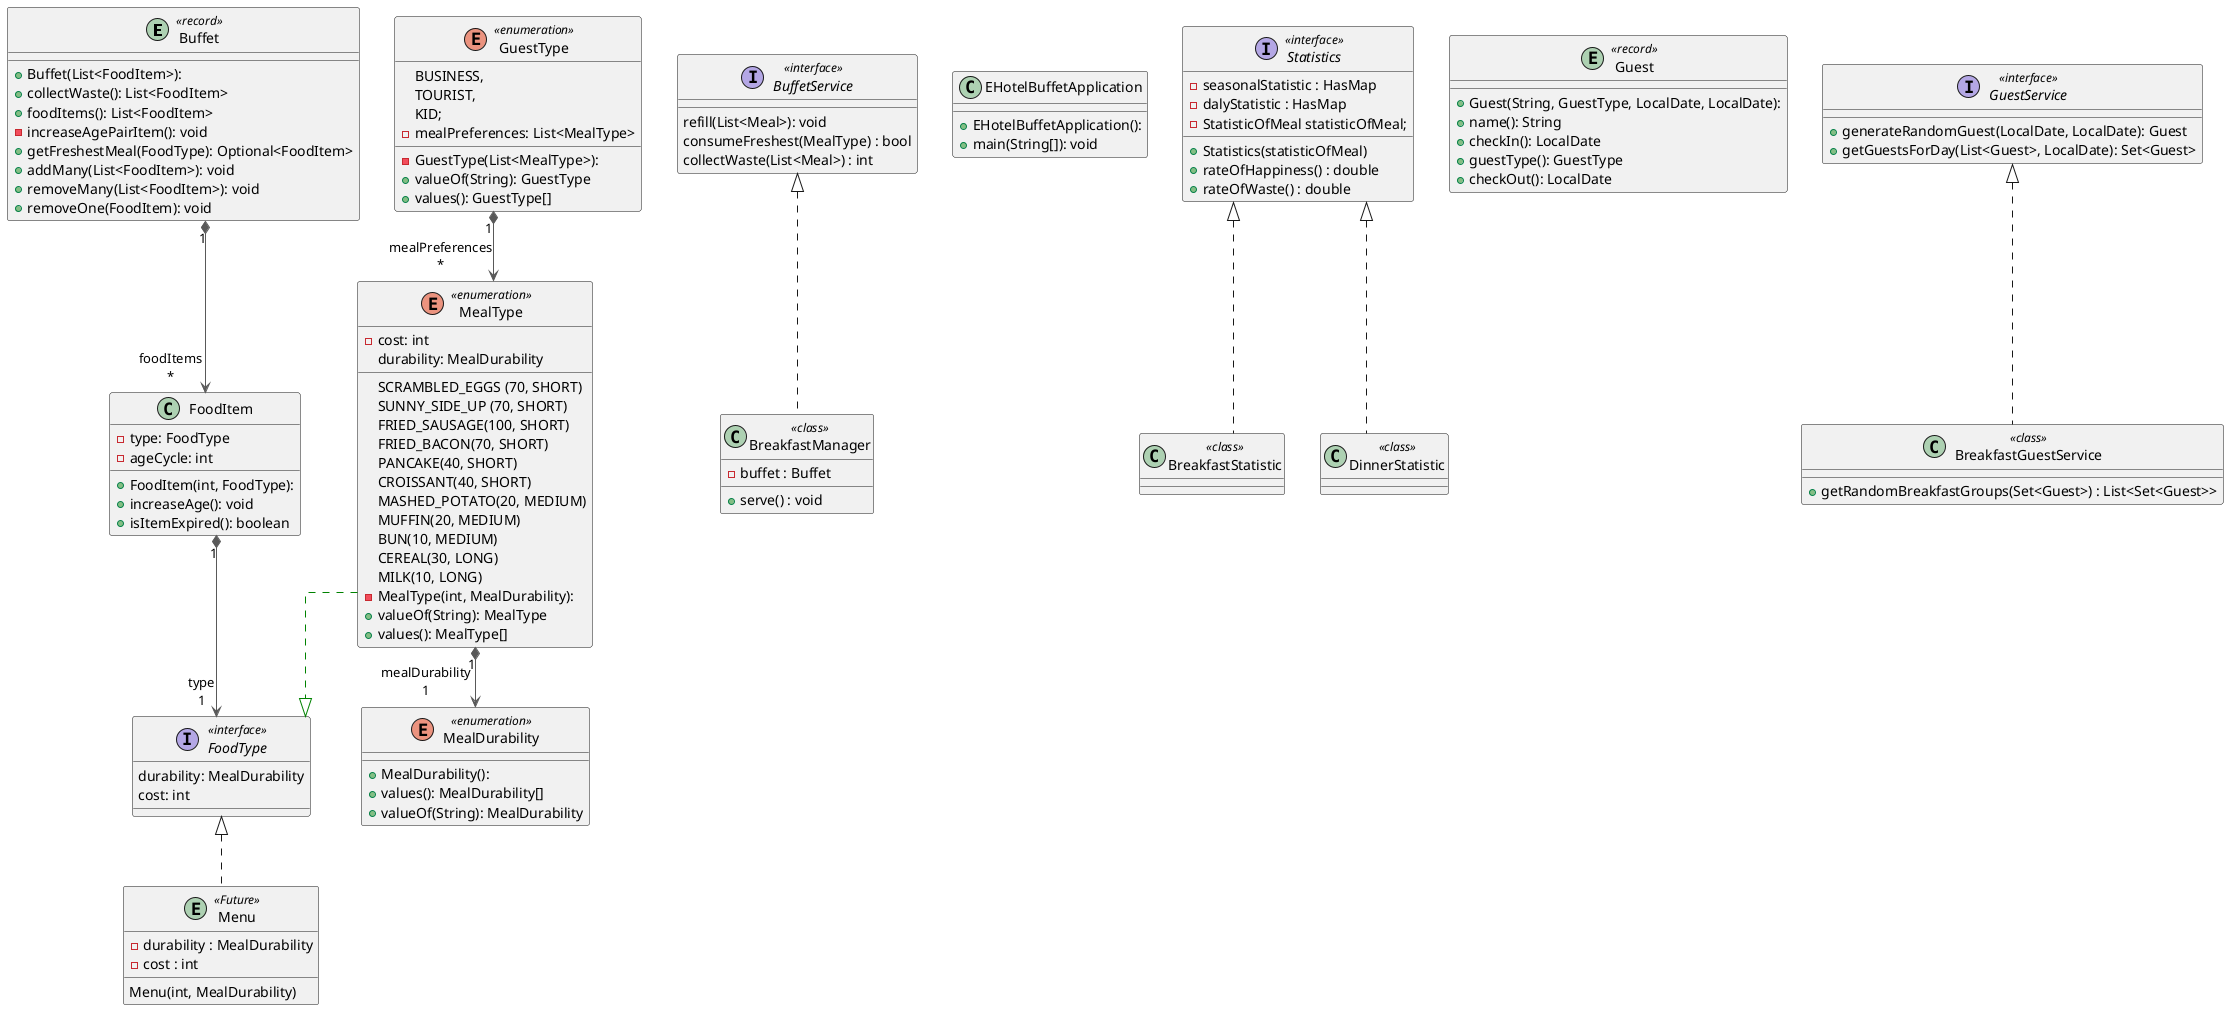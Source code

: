 @startuml


top to bottom direction
skinparam linetype ortho
entity Buffet << record >> {

  + Buffet(List<FoodItem>):
  + collectWaste(): List<FoodItem>
  + foodItems(): List<FoodItem>
  - increaseAgePairItem(): void
  + getFreshestMeal(FoodType): Optional<FoodItem>
  + addMany(List<FoodItem>): void
  + removeMany(List<FoodItem>): void
  + removeOne(FoodItem): void
}
interface BuffetService << interface >>{
refill(List<Meal>): void
consumeFreshest(MealType) : bool
collectWaste(List<Meal>) : int
}

class EHotelBuffetApplication {
  + EHotelBuffetApplication():
  + main(String[]): void
}
class BreakfastStatistic << class >> implements Statistics {

}
class DinnerStatistic << class >> implements Statistics {

}
interface Statistics << interface >> {
- seasonalStatistic : HasMap
- dalyStatistic : HasMap
    -StatisticOfMeal statisticOfMeal;
 +Statistics(statisticOfMeal)
+ rateOfHappiness() : double
+ rateOfWaste() : double
}
class BreakfastManager << class >> implements BuffetService {
-buffet : Buffet
 + serve() : void
}
entity Guest << record >> {
  + Guest(String, GuestType, LocalDate, LocalDate):
  + name(): String
  + checkIn(): LocalDate
  + guestType(): GuestType
  + checkOut(): LocalDate
}
class BreakfastGuestService << class >> implements GuestService{
+ getRandomBreakfastGroups(Set<Guest>) : List<Set<Guest>>
}
interface GuestService << interface >> {
  + generateRandomGuest(LocalDate, LocalDate): Guest
  + getGuestsForDay(List<Guest>, LocalDate): Set<Guest>
}
enum GuestType << enumeration >> {
    BUSINESS,
    TOURIST,
    KID;
  - GuestType(List<MealType>):
  - mealPreferences: List<MealType>
  + valueOf(String): GuestType
  + values(): GuestType[]
}
enum MealDurability << enumeration >> {
  + MealDurability():
  + values(): MealDurability[]
  + valueOf(String): MealDurability
}
enum MealType << enumeration >> {
    SCRAMBLED_EGGS (70, SHORT)
    SUNNY_SIDE_UP (70, SHORT)
    FRIED_SAUSAGE(100, SHORT)
    FRIED_BACON(70, SHORT)
    PANCAKE(40, SHORT)
    CROISSANT(40, SHORT)
    MASHED_POTATO(20, MEDIUM)
    MUFFIN(20, MEDIUM)
    BUN(10, MEDIUM)
    CEREAL(30, LONG)
    MILK(10, LONG)
  - MealType(int, MealDurability):
  - cost: int
  + valueOf(String): MealType
  + values(): MealType[]
   durability: MealDurability
}
class FoodItem {
  + FoodItem(int, FoodType):
  - type: FoodType
  - ageCycle: int
  + increaseAge(): void
  + isItemExpired(): boolean
}
interface FoodType << interface >> {
   durability: MealDurability
   cost: int
}
entity Menu << Future >> implements FoodType {
-durability : MealDurability
-cost : int
Menu(int, MealDurability)
}


Buffet                  "1" *-[#595959,plain]-> "foodItems\n*" FoodItem
        FoodItem                "1" *-[#595959,plain]-> "type\n1" FoodType
        GuestType               "1" *-[#595959,plain]-> "mealPreferences\n*" MealType
        MealType                 -[#008200,dashed]-^  FoodType
        MealType                "1" *-[#595959,plain]-> "mealDurability\n1" MealDurability

@enduml